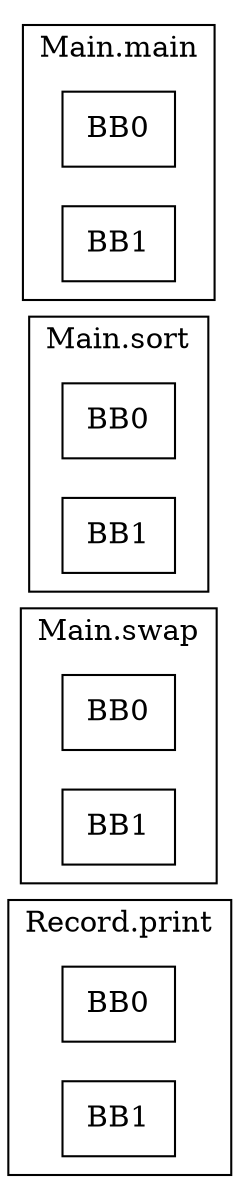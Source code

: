 digraph G {
  graph [ rankdir = "LR" ];
  subgraph cluster_0 {
    label = "Record.print"
    M0_BB0 [
      shape="record"
      label="BB0"
    ];
    M0_BB1 [
      shape="record"
      label="BB1"
    ];
  }
  subgraph cluster_1 {
    label = "Main.swap"
    M1_BB0 [
      shape="record"
      label="BB0"
    ];
    M1_BB1 [
      shape="record"
      label="BB1"
    ];
  }
  subgraph cluster_2 {
    label = "Main.sort"
    M2_BB0 [
      shape="record"
      label="BB0"
    ];
    M2_BB1 [
      shape="record"
      label="BB1"
    ];
  }
  subgraph cluster_3 {
    label = "Main.main"
    M3_BB0 [
      shape="record"
      label="BB0"
    ];
    M3_BB1 [
      shape="record"
      label="BB1"
    ];
  }
}
